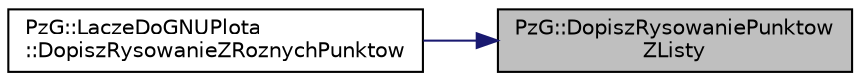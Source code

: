 digraph "PzG::DopiszRysowaniePunktowZListy"
{
 // LATEX_PDF_SIZE
  edge [fontname="Helvetica",fontsize="10",labelfontname="Helvetica",labelfontsize="10"];
  node [fontname="Helvetica",fontsize="10",shape=record];
  rankdir="RL";
  Node1 [label="PzG::DopiszRysowaniePunktow\lZListy",height=0.2,width=0.4,color="black", fillcolor="grey75", style="filled", fontcolor="black",tooltip="Dopisuje do polecenia rysowania wpisy z nazwami plików, w których są współrzędne punktów."];
  Node1 -> Node2 [dir="back",color="midnightblue",fontsize="10",style="solid"];
  Node2 [label="PzG::LaczeDoGNUPlota\l::DopiszRysowanieZRoznychPunktow",height=0.2,width=0.4,color="black", fillcolor="white", style="filled",URL="$class_pz_g_1_1_lacze_do_g_n_u_plota.html#aee10e48fe1b9fba6e2897b4ccfa27aef",tooltip="Tworzy listę parametrów umożliwiających rysowanie brył z plików."];
}
